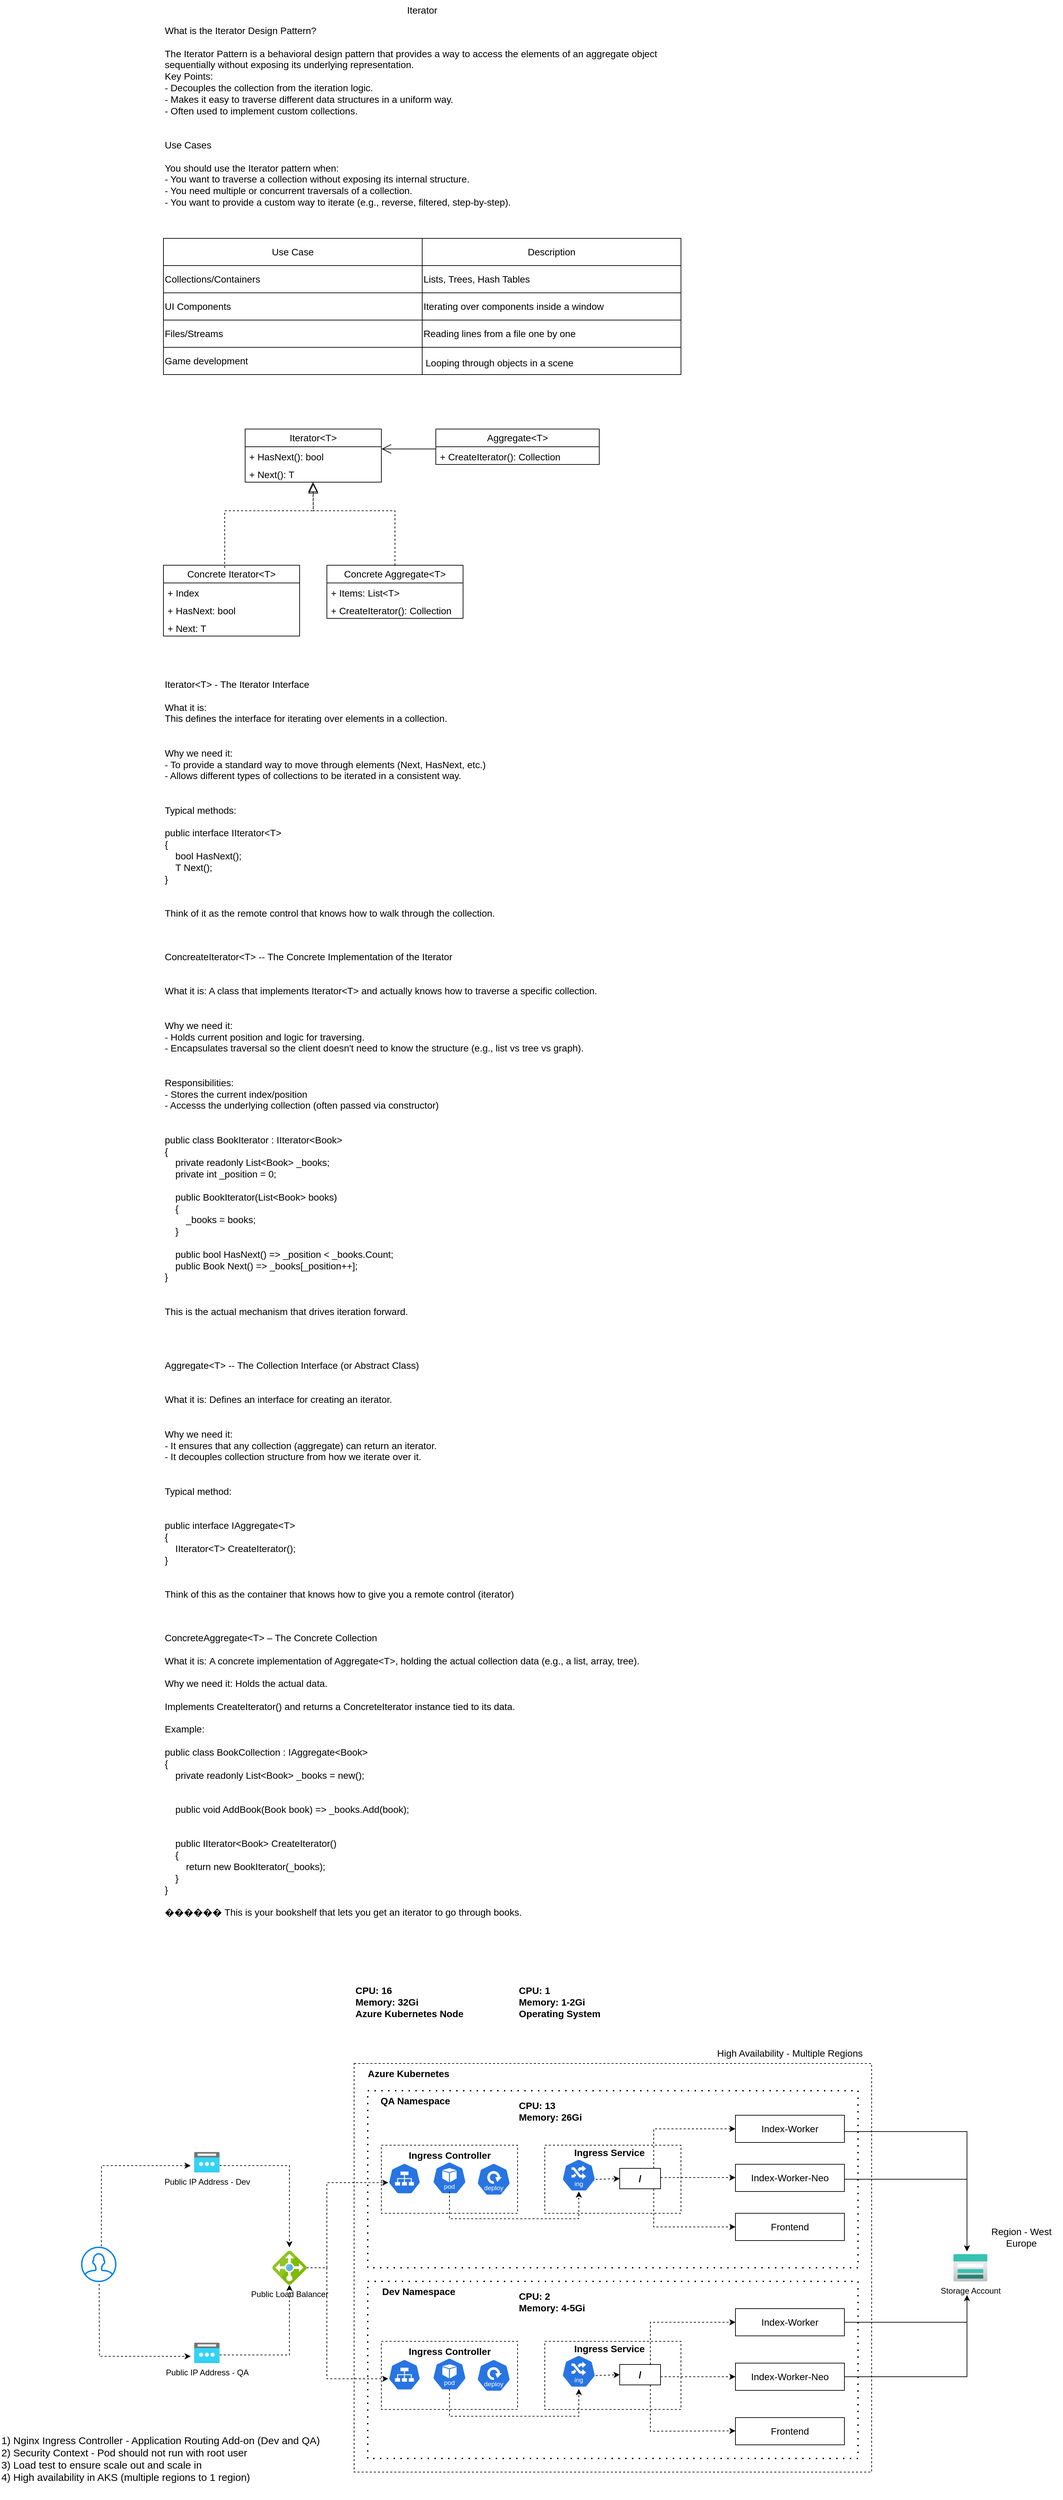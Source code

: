 <mxfile version="28.2.1">
  <diagram name="Page-1" id="oCdV6AftA0xOqmWGUbir">
    <mxGraphModel dx="2703" dy="734" grid="1" gridSize="10" guides="1" tooltips="1" connect="1" arrows="1" fold="1" page="1" pageScale="1" pageWidth="850" pageHeight="1100" math="0" shadow="0">
      <root>
        <mxCell id="0" />
        <mxCell id="1" parent="0" />
        <mxCell id="H-K8lQoIFdCgpRTtP1Ap-5" value="" style="rounded=0;whiteSpace=wrap;html=1;fillColor=none;dashed=1;" parent="1" vertex="1">
          <mxGeometry x="320" y="3080" width="760" height="600" as="geometry" />
        </mxCell>
        <mxCell id="H-K8lQoIFdCgpRTtP1Ap-24" value="" style="rounded=0;whiteSpace=wrap;html=1;fillColor=none;dashed=1;dashPattern=1 4;strokeWidth=2;" parent="1" vertex="1">
          <mxGeometry x="340" y="3400" width="720" height="260" as="geometry" />
        </mxCell>
        <mxCell id="H-K8lQoIFdCgpRTtP1Ap-11" value="" style="rounded=0;whiteSpace=wrap;html=1;fillColor=none;dashed=1;" parent="1" vertex="1">
          <mxGeometry x="600" y="3488" width="200" height="100" as="geometry" />
        </mxCell>
        <mxCell id="u4ihdpOaRvYE82nhLXIy-1" value="What is the Iterator Design Pattern?&#xa;&#xa;The Iterator Pattern is a behavioral design pattern that provides a way to access the elements of an aggregate object sequentially without exposing its underlying representation.&#xa;Key Points:&#xa;- Decouples the collection from the iteration logic.&#xa;- Makes it easy to traverse different data structures in a uniform way.&#xa;- Often used to implement custom collections.&#xa;&#xa;&#xa;Use Cases&#xa;&#xa;You should use the Iterator pattern when:&#xa;- You want to traverse a collection without exposing its internal structure.&#xa;- You need multiple or concurrent traversals of a collection.&#xa;- You want to provide a custom way to iterate (e.g., reverse, filtered, step-by-step)." style="text;whiteSpace=wrap;fontSize=14;" parent="1" vertex="1">
          <mxGeometry x="40" y="80" width="800" height="280" as="geometry" />
        </mxCell>
        <mxCell id="u4ihdpOaRvYE82nhLXIy-2" value="&lt;font style=&quot;font-size: 14px;&quot;&gt;Iterator&lt;/font&gt;" style="text;html=1;align=center;verticalAlign=middle;whiteSpace=wrap;rounded=0;" parent="1" vertex="1">
          <mxGeometry x="360" y="50" width="120" height="30" as="geometry" />
        </mxCell>
        <mxCell id="u4ihdpOaRvYE82nhLXIy-35" value="" style="shape=table;startSize=0;container=1;collapsible=0;childLayout=tableLayout;" parent="1" vertex="1">
          <mxGeometry x="40" y="400" width="760" height="200" as="geometry" />
        </mxCell>
        <mxCell id="u4ihdpOaRvYE82nhLXIy-36" value="" style="shape=tableRow;horizontal=0;startSize=0;swimlaneHead=0;swimlaneBody=0;strokeColor=inherit;top=0;left=0;bottom=0;right=0;collapsible=0;dropTarget=0;fillColor=none;points=[[0,0.5],[1,0.5]];portConstraint=eastwest;" parent="u4ihdpOaRvYE82nhLXIy-35" vertex="1">
          <mxGeometry width="760" height="40" as="geometry" />
        </mxCell>
        <mxCell id="u4ihdpOaRvYE82nhLXIy-37" value="&lt;font style=&quot;font-size: 14px;&quot;&gt;Use Case&lt;/font&gt;" style="shape=partialRectangle;html=1;whiteSpace=wrap;connectable=0;strokeColor=inherit;overflow=hidden;fillColor=none;top=0;left=0;bottom=0;right=0;pointerEvents=1;" parent="u4ihdpOaRvYE82nhLXIy-36" vertex="1">
          <mxGeometry width="380" height="40" as="geometry">
            <mxRectangle width="380" height="40" as="alternateBounds" />
          </mxGeometry>
        </mxCell>
        <mxCell id="u4ihdpOaRvYE82nhLXIy-38" value="&lt;font style=&quot;font-size: 14px;&quot;&gt;Description&lt;/font&gt;" style="shape=partialRectangle;html=1;whiteSpace=wrap;connectable=0;strokeColor=inherit;overflow=hidden;fillColor=none;top=0;left=0;bottom=0;right=0;pointerEvents=1;" parent="u4ihdpOaRvYE82nhLXIy-36" vertex="1">
          <mxGeometry x="380" width="380" height="40" as="geometry">
            <mxRectangle width="380" height="40" as="alternateBounds" />
          </mxGeometry>
        </mxCell>
        <mxCell id="u4ihdpOaRvYE82nhLXIy-39" value="" style="shape=tableRow;horizontal=0;startSize=0;swimlaneHead=0;swimlaneBody=0;strokeColor=inherit;top=0;left=0;bottom=0;right=0;collapsible=0;dropTarget=0;fillColor=none;points=[[0,0.5],[1,0.5]];portConstraint=eastwest;" parent="u4ihdpOaRvYE82nhLXIy-35" vertex="1">
          <mxGeometry y="40" width="760" height="40" as="geometry" />
        </mxCell>
        <mxCell id="u4ihdpOaRvYE82nhLXIy-40" value="Collections/Containers" style="shape=partialRectangle;html=1;whiteSpace=wrap;connectable=0;strokeColor=inherit;overflow=hidden;fillColor=none;top=0;left=0;bottom=0;right=0;pointerEvents=1;align=left;fontSize=14;" parent="u4ihdpOaRvYE82nhLXIy-39" vertex="1">
          <mxGeometry width="380" height="40" as="geometry">
            <mxRectangle width="380" height="40" as="alternateBounds" />
          </mxGeometry>
        </mxCell>
        <mxCell id="u4ihdpOaRvYE82nhLXIy-41" value="Lists, Trees, Hash Tables" style="shape=partialRectangle;html=1;whiteSpace=wrap;connectable=0;strokeColor=inherit;overflow=hidden;fillColor=none;top=0;left=0;bottom=0;right=0;pointerEvents=1;align=left;fontSize=14;" parent="u4ihdpOaRvYE82nhLXIy-39" vertex="1">
          <mxGeometry x="380" width="380" height="40" as="geometry">
            <mxRectangle width="380" height="40" as="alternateBounds" />
          </mxGeometry>
        </mxCell>
        <mxCell id="u4ihdpOaRvYE82nhLXIy-42" value="" style="shape=tableRow;horizontal=0;startSize=0;swimlaneHead=0;swimlaneBody=0;strokeColor=inherit;top=0;left=0;bottom=0;right=0;collapsible=0;dropTarget=0;fillColor=none;points=[[0,0.5],[1,0.5]];portConstraint=eastwest;" parent="u4ihdpOaRvYE82nhLXIy-35" vertex="1">
          <mxGeometry y="80" width="760" height="40" as="geometry" />
        </mxCell>
        <mxCell id="u4ihdpOaRvYE82nhLXIy-43" value="UI Components" style="shape=partialRectangle;html=1;whiteSpace=wrap;connectable=0;strokeColor=inherit;overflow=hidden;fillColor=none;top=0;left=0;bottom=0;right=0;pointerEvents=1;align=left;fontSize=14;" parent="u4ihdpOaRvYE82nhLXIy-42" vertex="1">
          <mxGeometry width="380" height="40" as="geometry">
            <mxRectangle width="380" height="40" as="alternateBounds" />
          </mxGeometry>
        </mxCell>
        <mxCell id="u4ihdpOaRvYE82nhLXIy-44" value="Iterating over components inside a window" style="shape=partialRectangle;html=1;whiteSpace=wrap;connectable=0;strokeColor=inherit;overflow=hidden;fillColor=none;top=0;left=0;bottom=0;right=0;pointerEvents=1;align=left;fontSize=14;" parent="u4ihdpOaRvYE82nhLXIy-42" vertex="1">
          <mxGeometry x="380" width="380" height="40" as="geometry">
            <mxRectangle width="380" height="40" as="alternateBounds" />
          </mxGeometry>
        </mxCell>
        <mxCell id="u4ihdpOaRvYE82nhLXIy-45" value="" style="shape=tableRow;horizontal=0;startSize=0;swimlaneHead=0;swimlaneBody=0;strokeColor=inherit;top=0;left=0;bottom=0;right=0;collapsible=0;dropTarget=0;fillColor=none;points=[[0,0.5],[1,0.5]];portConstraint=eastwest;" parent="u4ihdpOaRvYE82nhLXIy-35" vertex="1">
          <mxGeometry y="120" width="760" height="40" as="geometry" />
        </mxCell>
        <mxCell id="u4ihdpOaRvYE82nhLXIy-46" value="Files/Streams" style="shape=partialRectangle;html=1;whiteSpace=wrap;connectable=0;strokeColor=inherit;overflow=hidden;fillColor=none;top=0;left=0;bottom=0;right=0;pointerEvents=1;align=left;fontSize=14;" parent="u4ihdpOaRvYE82nhLXIy-45" vertex="1">
          <mxGeometry width="380" height="40" as="geometry">
            <mxRectangle width="380" height="40" as="alternateBounds" />
          </mxGeometry>
        </mxCell>
        <mxCell id="u4ihdpOaRvYE82nhLXIy-47" value="Reading lines from a file one by one" style="shape=partialRectangle;html=1;whiteSpace=wrap;connectable=0;strokeColor=inherit;overflow=hidden;fillColor=none;top=0;left=0;bottom=0;right=0;pointerEvents=1;align=left;fontSize=14;" parent="u4ihdpOaRvYE82nhLXIy-45" vertex="1">
          <mxGeometry x="380" width="380" height="40" as="geometry">
            <mxRectangle width="380" height="40" as="alternateBounds" />
          </mxGeometry>
        </mxCell>
        <mxCell id="u4ihdpOaRvYE82nhLXIy-48" value="" style="shape=tableRow;horizontal=0;startSize=0;swimlaneHead=0;swimlaneBody=0;strokeColor=inherit;top=0;left=0;bottom=0;right=0;collapsible=0;dropTarget=0;fillColor=none;points=[[0,0.5],[1,0.5]];portConstraint=eastwest;" parent="u4ihdpOaRvYE82nhLXIy-35" vertex="1">
          <mxGeometry y="160" width="760" height="40" as="geometry" />
        </mxCell>
        <mxCell id="u4ihdpOaRvYE82nhLXIy-49" value="Game development" style="shape=partialRectangle;html=1;whiteSpace=wrap;connectable=0;strokeColor=inherit;overflow=hidden;fillColor=none;top=0;left=0;bottom=0;right=0;pointerEvents=1;align=left;fontSize=14;" parent="u4ihdpOaRvYE82nhLXIy-48" vertex="1">
          <mxGeometry width="380" height="40" as="geometry">
            <mxRectangle width="380" height="40" as="alternateBounds" />
          </mxGeometry>
        </mxCell>
        <mxCell id="u4ihdpOaRvYE82nhLXIy-50" value="&lt;table&gt;&lt;tbody&gt;&lt;tr&gt;&lt;td data-col-size=&quot;sm&quot; data-end=&quot;1378&quot; data-start=&quot;1334&quot;&gt;&lt;/td&gt;&lt;/tr&gt;&lt;/tbody&gt;&lt;/table&gt;&lt;table&gt;&lt;tbody&gt;&lt;tr&gt;&lt;td data-col-size=&quot;md&quot; data-end=&quot;1430&quot; data-start=&quot;1378&quot;&gt;Looping through objects in a scene&lt;/td&gt;&lt;/tr&gt;&lt;/tbody&gt;&lt;/table&gt;" style="shape=partialRectangle;html=1;whiteSpace=wrap;connectable=0;strokeColor=inherit;overflow=hidden;fillColor=none;top=0;left=0;bottom=0;right=0;pointerEvents=1;align=left;fontSize=14;" parent="u4ihdpOaRvYE82nhLXIy-48" vertex="1">
          <mxGeometry x="380" width="380" height="40" as="geometry">
            <mxRectangle width="380" height="40" as="alternateBounds" />
          </mxGeometry>
        </mxCell>
        <mxCell id="u4ihdpOaRvYE82nhLXIy-51" value="Iterator&amp;lt;T&amp;gt;" style="swimlane;fontStyle=0;childLayout=stackLayout;horizontal=1;startSize=26;fillColor=none;horizontalStack=0;resizeParent=1;resizeParentMax=0;resizeLast=0;collapsible=1;marginBottom=0;whiteSpace=wrap;html=1;fontSize=14;" parent="1" vertex="1">
          <mxGeometry x="160" y="680" width="200" height="78" as="geometry" />
        </mxCell>
        <mxCell id="u4ihdpOaRvYE82nhLXIy-52" value="+ HasNext(): bool" style="text;strokeColor=none;fillColor=none;align=left;verticalAlign=top;spacingLeft=4;spacingRight=4;overflow=hidden;rotatable=0;points=[[0,0.5],[1,0.5]];portConstraint=eastwest;whiteSpace=wrap;html=1;fontSize=14;" parent="u4ihdpOaRvYE82nhLXIy-51" vertex="1">
          <mxGeometry y="26" width="200" height="26" as="geometry" />
        </mxCell>
        <mxCell id="u4ihdpOaRvYE82nhLXIy-53" value="+ Next(): T" style="text;strokeColor=none;fillColor=none;align=left;verticalAlign=top;spacingLeft=4;spacingRight=4;overflow=hidden;rotatable=0;points=[[0,0.5],[1,0.5]];portConstraint=eastwest;whiteSpace=wrap;html=1;fontSize=14;" parent="u4ihdpOaRvYE82nhLXIy-51" vertex="1">
          <mxGeometry y="52" width="200" height="26" as="geometry" />
        </mxCell>
        <mxCell id="u4ihdpOaRvYE82nhLXIy-55" value="&lt;font style=&quot;font-size: 14px;&quot;&gt;Aggregate&amp;lt;T&amp;gt;&lt;/font&gt;" style="swimlane;fontStyle=0;childLayout=stackLayout;horizontal=1;startSize=26;fillColor=none;horizontalStack=0;resizeParent=1;resizeParentMax=0;resizeLast=0;collapsible=1;marginBottom=0;whiteSpace=wrap;html=1;" parent="1" vertex="1">
          <mxGeometry x="440" y="680" width="240" height="52" as="geometry" />
        </mxCell>
        <mxCell id="u4ihdpOaRvYE82nhLXIy-56" value="&lt;font style=&quot;font-size: 14px;&quot;&gt;+ CreateIterator(): Collection&lt;/font&gt;" style="text;strokeColor=none;fillColor=none;align=left;verticalAlign=top;spacingLeft=4;spacingRight=4;overflow=hidden;rotatable=0;points=[[0,0.5],[1,0.5]];portConstraint=eastwest;whiteSpace=wrap;html=1;" parent="u4ihdpOaRvYE82nhLXIy-55" vertex="1">
          <mxGeometry y="26" width="240" height="26" as="geometry" />
        </mxCell>
        <mxCell id="u4ihdpOaRvYE82nhLXIy-59" value="Concrete Iterator&amp;lt;T&amp;gt;" style="swimlane;fontStyle=0;childLayout=stackLayout;horizontal=1;startSize=26;fillColor=none;horizontalStack=0;resizeParent=1;resizeParentMax=0;resizeLast=0;collapsible=1;marginBottom=0;whiteSpace=wrap;html=1;fontSize=14;" parent="1" vertex="1">
          <mxGeometry x="40" y="880" width="200" height="104" as="geometry" />
        </mxCell>
        <mxCell id="u4ihdpOaRvYE82nhLXIy-60" value="+ Index" style="text;strokeColor=none;fillColor=none;align=left;verticalAlign=top;spacingLeft=4;spacingRight=4;overflow=hidden;rotatable=0;points=[[0,0.5],[1,0.5]];portConstraint=eastwest;whiteSpace=wrap;html=1;fontSize=14;" parent="u4ihdpOaRvYE82nhLXIy-59" vertex="1">
          <mxGeometry y="26" width="200" height="26" as="geometry" />
        </mxCell>
        <mxCell id="u4ihdpOaRvYE82nhLXIy-61" value="+ HasNext: bool" style="text;strokeColor=none;fillColor=none;align=left;verticalAlign=top;spacingLeft=4;spacingRight=4;overflow=hidden;rotatable=0;points=[[0,0.5],[1,0.5]];portConstraint=eastwest;whiteSpace=wrap;html=1;fontSize=14;" parent="u4ihdpOaRvYE82nhLXIy-59" vertex="1">
          <mxGeometry y="52" width="200" height="26" as="geometry" />
        </mxCell>
        <mxCell id="u4ihdpOaRvYE82nhLXIy-62" value="+ Next: T" style="text;strokeColor=none;fillColor=none;align=left;verticalAlign=top;spacingLeft=4;spacingRight=4;overflow=hidden;rotatable=0;points=[[0,0.5],[1,0.5]];portConstraint=eastwest;whiteSpace=wrap;html=1;fontSize=14;" parent="u4ihdpOaRvYE82nhLXIy-59" vertex="1">
          <mxGeometry y="78" width="200" height="26" as="geometry" />
        </mxCell>
        <mxCell id="u4ihdpOaRvYE82nhLXIy-63" value="&lt;font style=&quot;font-size: 14px;&quot;&gt;Concrete Aggregate&amp;lt;T&amp;gt;&lt;/font&gt;" style="swimlane;fontStyle=0;childLayout=stackLayout;horizontal=1;startSize=26;fillColor=none;horizontalStack=0;resizeParent=1;resizeParentMax=0;resizeLast=0;collapsible=1;marginBottom=0;whiteSpace=wrap;html=1;" parent="1" vertex="1">
          <mxGeometry x="280" y="880" width="200" height="78" as="geometry" />
        </mxCell>
        <mxCell id="u4ihdpOaRvYE82nhLXIy-64" value="+ Items: List&amp;lt;T&amp;gt;" style="text;strokeColor=none;fillColor=none;align=left;verticalAlign=top;spacingLeft=4;spacingRight=4;overflow=hidden;rotatable=0;points=[[0,0.5],[1,0.5]];portConstraint=eastwest;whiteSpace=wrap;html=1;fontSize=14;" parent="u4ihdpOaRvYE82nhLXIy-63" vertex="1">
          <mxGeometry y="26" width="200" height="26" as="geometry" />
        </mxCell>
        <mxCell id="u4ihdpOaRvYE82nhLXIy-65" value="+ CreateIterator(): Collection" style="text;strokeColor=none;fillColor=none;align=left;verticalAlign=top;spacingLeft=4;spacingRight=4;overflow=hidden;rotatable=0;points=[[0,0.5],[1,0.5]];portConstraint=eastwest;whiteSpace=wrap;html=1;fontSize=14;" parent="u4ihdpOaRvYE82nhLXIy-63" vertex="1">
          <mxGeometry y="52" width="200" height="26" as="geometry" />
        </mxCell>
        <mxCell id="u4ihdpOaRvYE82nhLXIy-67" value="" style="endArrow=block;dashed=1;endFill=0;endSize=12;html=1;rounded=0;entryX=0.498;entryY=0.846;entryDx=0;entryDy=0;entryPerimeter=0;" parent="1" edge="1">
          <mxGeometry width="160" relative="1" as="geometry">
            <mxPoint x="130" y="884" as="sourcePoint" />
            <mxPoint x="259.6" y="757.996" as="targetPoint" />
            <Array as="points">
              <mxPoint x="130" y="800" />
              <mxPoint x="260" y="800" />
            </Array>
          </mxGeometry>
        </mxCell>
        <mxCell id="u4ihdpOaRvYE82nhLXIy-68" value="" style="endArrow=block;dashed=1;endFill=0;endSize=12;html=1;rounded=0;exitX=0.5;exitY=0;exitDx=0;exitDy=0;" parent="1" source="u4ihdpOaRvYE82nhLXIy-63" edge="1">
          <mxGeometry width="160" relative="1" as="geometry">
            <mxPoint x="350" y="790" as="sourcePoint" />
            <mxPoint x="260" y="760" as="targetPoint" />
            <Array as="points">
              <mxPoint x="380" y="800" />
              <mxPoint x="260" y="800" />
            </Array>
          </mxGeometry>
        </mxCell>
        <mxCell id="u4ihdpOaRvYE82nhLXIy-69" value="" style="endArrow=open;endFill=1;endSize=12;html=1;rounded=0;exitX=0.002;exitY=0.123;exitDx=0;exitDy=0;exitPerimeter=0;entryX=1.002;entryY=0.123;entryDx=0;entryDy=0;entryPerimeter=0;" parent="1" source="u4ihdpOaRvYE82nhLXIy-56" target="u4ihdpOaRvYE82nhLXIy-52" edge="1">
          <mxGeometry width="160" relative="1" as="geometry">
            <mxPoint x="350" y="790" as="sourcePoint" />
            <mxPoint x="510" y="790" as="targetPoint" />
          </mxGeometry>
        </mxCell>
        <mxCell id="u4ihdpOaRvYE82nhLXIy-70" value="Iterator&lt;T&gt; - The Iterator Interface &#xa;&#xa;What it is:&#xa;This defines the interface for iterating over elements in a collection.&#xa;&#xa;&#xa;Why we need it:&#xa;- To provide a standard way to move through elements (Next, HasNext, etc.)&#xa;- Allows different types of collections to be iterated in a consistent way.&#xa;&#xa;&#xa;Typical methods:&#xa;&#xa;public interface IIterator&lt;T&gt;&#xa;{&#xa;    bool HasNext();&#xa;    T Next();&#xa;}&#xa;&#xa;&#xa;Think of it as the remote control that knows how to walk through the collection." style="text;whiteSpace=wrap;fontSize=14;" parent="1" vertex="1">
          <mxGeometry x="40" y="1040" width="800" height="400" as="geometry" />
        </mxCell>
        <mxCell id="u4ihdpOaRvYE82nhLXIy-71" value="ConcreateIterator&lt;T&gt; -- The Concrete Implementation of the Iterator &#xa;&#xa;&#xa;What it is: A class that implements Iterator&lt;T&gt; and actually knows how to traverse a specific collection.&#xa;&#xa;&#xa;Why we need it:&#xa;- Holds current position and logic for traversing.&#xa;- Encapsulates traversal so the client doesn&#39;t need to know the structure (e.g., list vs tree vs graph).&#xa;&#xa;&#xa;Responsibilities:&#xa;- Stores the current index/position&#xa;- Accesss the underlying collection (often passed via constructor)&#xa;&#xa;&#xa;public class BookIterator : IIterator&lt;Book&gt; &#xa;{&#xa;    private readonly List&lt;Book&gt; _books;&#xa;    private int _position = 0; &#xa;    &#xa;    public BookIterator(List&lt;Book&gt; books) &#xa;    {&#xa;        _books = books;&#xa;    }&#xa;    &#xa;    public bool HasNext() =&gt; _position &lt; _books.Count;&#xa;    public Book Next() =&gt; _books[_position++];    &#xa;}&#xa;&#xa;&#xa;This is the actual mechanism that drives iteration forward." style="text;whiteSpace=wrap;fontSize=14;" parent="1" vertex="1">
          <mxGeometry x="40" y="1440" width="760" height="560" as="geometry" />
        </mxCell>
        <mxCell id="u4ihdpOaRvYE82nhLXIy-72" value="Aggregate&lt;T&gt; -- The Collection Interface (or Abstract Class)&#xa;&#xa;&#xa;What it is: Defines an interface for creating an iterator.&#xa;&#xa;&#xa;Why we need it: &#xa;- It ensures that any collection (aggregate) can return an iterator.&#xa;- It decouples collection structure from how we iterate over it.&#xa;&#xa;&#xa;Typical method:&#xa;&#xa;&#xa;public interface IAggregate&lt;T&gt; &#xa;{&#xa;    IIterator&lt;T&gt; CreateIterator();&#xa;}&#xa;&#xa;&#xa;Think of this as the container that knows how to give you a remote control (iterator)" style="text;whiteSpace=wrap;fontSize=14;" parent="1" vertex="1">
          <mxGeometry x="40" y="2040" width="760" height="360" as="geometry" />
        </mxCell>
        <mxCell id="u4ihdpOaRvYE82nhLXIy-73" value="ConcreteAggregate&lt;T&gt; – The Concrete Collection&#xa;&#xa;What it is: A concrete implementation of Aggregate&lt;T&gt;, holding the actual collection data (e.g., a list, array, tree).&#xa;&#xa;Why we need it: Holds the actual data.&#xa;&#xa;Implements CreateIterator() and returns a ConcreteIterator instance tied to its data.&#xa;&#xa;Example:&#xa;&#xa;public class BookCollection : IAggregate&lt;Book&gt;&#xa;{&#xa;    private readonly List&lt;Book&gt; _books = new();&#xa;&#xa;&#xa;    public void AddBook(Book book) =&gt; _books.Add(book);&#xa;&#xa;&#xa;    public IIterator&lt;Book&gt; CreateIterator()&#xa;    {&#xa;        return new BookIterator(_books);&#xa;    }&#xa;}&#xa;&#xa;������ This is your bookshelf that lets you get an iterator to go through books." style="text;whiteSpace=wrap;fontSize=14;" parent="1" vertex="1">
          <mxGeometry x="40" y="2440" width="800" height="440" as="geometry" />
        </mxCell>
        <mxCell id="H-K8lQoIFdCgpRTtP1Ap-1" value="" style="html=1;verticalLabelPosition=bottom;align=center;labelBackgroundColor=#ffffff;verticalAlign=top;strokeWidth=2;strokeColor=#0080F0;shadow=0;dashed=0;shape=mxgraph.ios7.icons.user;" parent="1" vertex="1">
          <mxGeometry x="-80" y="3350" width="50" height="50" as="geometry" />
        </mxCell>
        <mxCell id="H-K8lQoIFdCgpRTtP1Ap-2" value="Public IP Address - Dev" style="image;aspect=fixed;html=1;points=[];align=center;fontSize=12;image=img/lib/azure2/networking/Public_IP_Addresses.svg;" parent="1" vertex="1">
          <mxGeometry x="85" y="3210" width="37.5" height="30" as="geometry" />
        </mxCell>
        <mxCell id="H-K8lQoIFdCgpRTtP1Ap-3" value="Public IP Address - QA" style="image;aspect=fixed;html=1;points=[];align=center;fontSize=12;image=img/lib/azure2/networking/Public_IP_Addresses.svg;" parent="1" vertex="1">
          <mxGeometry x="85" y="3490" width="37.5" height="30" as="geometry" />
        </mxCell>
        <mxCell id="H-K8lQoIFdCgpRTtP1Ap-4" value="Public Load Balancer" style="image;sketch=0;aspect=fixed;html=1;points=[];align=center;fontSize=12;image=img/lib/mscae/Load_Balancer_feature.svg;" parent="1" vertex="1">
          <mxGeometry x="200" y="3355" width="50" height="50" as="geometry" />
        </mxCell>
        <mxCell id="H-K8lQoIFdCgpRTtP1Ap-6" value="" style="rounded=0;whiteSpace=wrap;html=1;fillColor=none;dashed=1;" parent="1" vertex="1">
          <mxGeometry x="360" y="3488" width="200" height="100" as="geometry" />
        </mxCell>
        <mxCell id="H-K8lQoIFdCgpRTtP1Ap-7" value="" style="aspect=fixed;sketch=0;html=1;dashed=0;whitespace=wrap;verticalLabelPosition=bottom;verticalAlign=top;fillColor=#2875E2;strokeColor=#ffffff;points=[[0.005,0.63,0],[0.1,0.2,0],[0.9,0.2,0],[0.5,0,0],[0.995,0.63,0],[0.72,0.99,0],[0.5,1,0],[0.28,0.99,0]];shape=mxgraph.kubernetes.icon2;prIcon=svc" parent="1" vertex="1">
          <mxGeometry x="370" y="3514" width="47.91" height="46" as="geometry" />
        </mxCell>
        <mxCell id="H-K8lQoIFdCgpRTtP1Ap-8" value="" style="aspect=fixed;sketch=0;html=1;dashed=0;whitespace=wrap;verticalLabelPosition=bottom;verticalAlign=top;fillColor=#2875E2;strokeColor=#ffffff;points=[[0.005,0.63,0],[0.1,0.2,0],[0.9,0.2,0],[0.5,0,0],[0.995,0.63,0],[0.72,0.99,0],[0.5,1,0],[0.28,0.99,0]];shape=mxgraph.kubernetes.icon2;kubernetesLabel=1;prIcon=pod" parent="1" vertex="1">
          <mxGeometry x="435" y="3512" width="50" height="48" as="geometry" />
        </mxCell>
        <mxCell id="H-K8lQoIFdCgpRTtP1Ap-9" value="" style="aspect=fixed;sketch=0;html=1;dashed=0;whitespace=wrap;verticalLabelPosition=bottom;verticalAlign=top;fillColor=#2875E2;strokeColor=#ffffff;points=[[0.005,0.63,0],[0.1,0.2,0],[0.9,0.2,0],[0.5,0,0],[0.995,0.63,0],[0.72,0.99,0],[0.5,1,0],[0.28,0.99,0]];shape=mxgraph.kubernetes.icon2;kubernetesLabel=1;prIcon=deploy" parent="1" vertex="1">
          <mxGeometry x="500" y="3514" width="50" height="48" as="geometry" />
        </mxCell>
        <mxCell id="H-K8lQoIFdCgpRTtP1Ap-10" value="" style="aspect=fixed;sketch=0;html=1;dashed=0;whitespace=wrap;verticalLabelPosition=bottom;verticalAlign=top;fillColor=#2875E2;strokeColor=#ffffff;points=[[0.005,0.63,0],[0.1,0.2,0],[0.9,0.2,0],[0.5,0,0],[0.995,0.63,0],[0.72,0.99,0],[0.5,1,0],[0.28,0.99,0]];shape=mxgraph.kubernetes.icon2;kubernetesLabel=1;prIcon=ing" parent="1" vertex="1">
          <mxGeometry x="625" y="3508" width="50" height="48" as="geometry" />
        </mxCell>
        <mxCell id="H-K8lQoIFdCgpRTtP1Ap-12" value="&lt;b&gt;&lt;font style=&quot;font-size: 14px;&quot;&gt;Ingress Controller&lt;/font&gt;&lt;/b&gt;" style="text;html=1;align=center;verticalAlign=middle;whiteSpace=wrap;rounded=0;" parent="1" vertex="1">
          <mxGeometry x="387.5" y="3488" width="145" height="30" as="geometry" />
        </mxCell>
        <mxCell id="H-K8lQoIFdCgpRTtP1Ap-13" value="&lt;b&gt;&lt;font style=&quot;font-size: 14px;&quot;&gt;Ingress Service&lt;/font&gt;&lt;/b&gt;" style="text;html=1;align=center;verticalAlign=middle;whiteSpace=wrap;rounded=0;" parent="1" vertex="1">
          <mxGeometry x="640" y="3484" width="110" height="30" as="geometry" />
        </mxCell>
        <mxCell id="H-K8lQoIFdCgpRTtP1Ap-14" value="" style="endArrow=classic;html=1;rounded=0;dashed=1;strokeWidth=1;" parent="1" edge="1">
          <mxGeometry width="50" height="50" relative="1" as="geometry">
            <mxPoint x="460" y="3558" as="sourcePoint" />
            <mxPoint x="650" y="3558" as="targetPoint" />
            <Array as="points">
              <mxPoint x="460" y="3598" />
              <mxPoint x="650" y="3598" />
            </Array>
          </mxGeometry>
        </mxCell>
        <mxCell id="H-K8lQoIFdCgpRTtP1Ap-15" value="&lt;font style=&quot;font-size: 14px;&quot;&gt;&lt;b&gt;/&lt;/b&gt;&lt;/font&gt;" style="rounded=0;whiteSpace=wrap;html=1;" parent="1" vertex="1">
          <mxGeometry x="710" y="3522" width="60" height="30" as="geometry" />
        </mxCell>
        <mxCell id="H-K8lQoIFdCgpRTtP1Ap-16" value="" style="endArrow=classic;html=1;rounded=0;exitX=0.995;exitY=0.63;exitDx=0;exitDy=0;exitPerimeter=0;entryX=0;entryY=0.5;entryDx=0;entryDy=0;dashed=1;" parent="1" source="H-K8lQoIFdCgpRTtP1Ap-10" target="H-K8lQoIFdCgpRTtP1Ap-15" edge="1">
          <mxGeometry width="50" height="50" relative="1" as="geometry">
            <mxPoint x="673" y="3485" as="sourcePoint" />
            <mxPoint x="723" y="3435" as="targetPoint" />
          </mxGeometry>
        </mxCell>
        <mxCell id="H-K8lQoIFdCgpRTtP1Ap-17" value="&lt;font style=&quot;font-size: 14px;&quot;&gt;&lt;b&gt;Azure Kubernetes&lt;/b&gt;&lt;/font&gt;" style="text;html=1;align=center;verticalAlign=middle;whiteSpace=wrap;rounded=0;" parent="1" vertex="1">
          <mxGeometry x="320" y="3080" width="160" height="30" as="geometry" />
        </mxCell>
        <mxCell id="H-K8lQoIFdCgpRTtP1Ap-18" value="&lt;font style=&quot;font-size: 14px;&quot;&gt;Index-Worker&lt;/font&gt;" style="rounded=0;whiteSpace=wrap;html=1;" parent="1" vertex="1">
          <mxGeometry x="880" y="3440" width="160" height="40" as="geometry" />
        </mxCell>
        <mxCell id="H-K8lQoIFdCgpRTtP1Ap-19" value="&lt;font style=&quot;font-size: 14px;&quot;&gt;Index-Worker-Neo&lt;/font&gt;" style="rounded=0;whiteSpace=wrap;html=1;" parent="1" vertex="1">
          <mxGeometry x="880" y="3520" width="160" height="40" as="geometry" />
        </mxCell>
        <mxCell id="H-K8lQoIFdCgpRTtP1Ap-20" value="&lt;font style=&quot;font-size: 14px;&quot;&gt;Frontend&lt;/font&gt;" style="rounded=0;whiteSpace=wrap;html=1;" parent="1" vertex="1">
          <mxGeometry x="880" y="3600" width="160" height="40" as="geometry" />
        </mxCell>
        <mxCell id="H-K8lQoIFdCgpRTtP1Ap-21" value="" style="endArrow=classic;html=1;rounded=0;entryX=0;entryY=0.5;entryDx=0;entryDy=0;exitX=0.75;exitY=0;exitDx=0;exitDy=0;dashed=1;" parent="1" source="H-K8lQoIFdCgpRTtP1Ap-15" target="H-K8lQoIFdCgpRTtP1Ap-18" edge="1">
          <mxGeometry width="50" height="50" relative="1" as="geometry">
            <mxPoint x="770" y="3522" as="sourcePoint" />
            <mxPoint x="820" y="3472" as="targetPoint" />
            <Array as="points">
              <mxPoint x="755" y="3460" />
            </Array>
          </mxGeometry>
        </mxCell>
        <mxCell id="H-K8lQoIFdCgpRTtP1Ap-22" value="" style="endArrow=classic;html=1;rounded=0;entryX=0;entryY=0.5;entryDx=0;entryDy=0;dashed=1;" parent="1" target="H-K8lQoIFdCgpRTtP1Ap-19" edge="1">
          <mxGeometry width="50" height="50" relative="1" as="geometry">
            <mxPoint x="770" y="3540" as="sourcePoint" />
            <mxPoint x="820" y="3490" as="targetPoint" />
          </mxGeometry>
        </mxCell>
        <mxCell id="H-K8lQoIFdCgpRTtP1Ap-23" value="" style="endArrow=classic;html=1;rounded=0;entryX=0;entryY=0.5;entryDx=0;entryDy=0;dashed=1;exitX=0.75;exitY=1;exitDx=0;exitDy=0;" parent="1" source="H-K8lQoIFdCgpRTtP1Ap-15" edge="1">
          <mxGeometry width="50" height="50" relative="1" as="geometry">
            <mxPoint x="770" y="3619.5" as="sourcePoint" />
            <mxPoint x="880" y="3619.5" as="targetPoint" />
            <Array as="points">
              <mxPoint x="755" y="3620" />
            </Array>
          </mxGeometry>
        </mxCell>
        <mxCell id="H-K8lQoIFdCgpRTtP1Ap-25" value="&lt;font style=&quot;font-size: 14px;&quot;&gt;&lt;b&gt;Dev Namespace&lt;/b&gt;&lt;/font&gt;" style="text;html=1;align=center;verticalAlign=middle;whiteSpace=wrap;rounded=0;" parent="1" vertex="1">
          <mxGeometry x="345" y="3400" width="140" height="30" as="geometry" />
        </mxCell>
        <mxCell id="H-K8lQoIFdCgpRTtP1Ap-28" value="" style="rounded=0;whiteSpace=wrap;html=1;fillColor=none;dashed=1;dashPattern=1 4;strokeWidth=2;" parent="1" vertex="1">
          <mxGeometry x="340" y="3120" width="720" height="260" as="geometry" />
        </mxCell>
        <mxCell id="H-K8lQoIFdCgpRTtP1Ap-29" value="&lt;font style=&quot;font-size: 14px;&quot;&gt;&lt;b&gt;QA Namespace&lt;/b&gt;&lt;/font&gt;" style="text;html=1;align=center;verticalAlign=middle;whiteSpace=wrap;rounded=0;" parent="1" vertex="1">
          <mxGeometry x="340" y="3120" width="140" height="30" as="geometry" />
        </mxCell>
        <mxCell id="H-K8lQoIFdCgpRTtP1Ap-30" value="" style="rounded=0;whiteSpace=wrap;html=1;fillColor=none;dashed=1;" parent="1" vertex="1">
          <mxGeometry x="360" y="3200" width="200" height="100" as="geometry" />
        </mxCell>
        <mxCell id="H-K8lQoIFdCgpRTtP1Ap-31" value="" style="aspect=fixed;sketch=0;html=1;dashed=0;whitespace=wrap;verticalLabelPosition=bottom;verticalAlign=top;fillColor=#2875E2;strokeColor=#ffffff;points=[[0.005,0.63,0],[0.1,0.2,0],[0.9,0.2,0],[0.5,0,0],[0.995,0.63,0],[0.72,0.99,0],[0.5,1,0],[0.28,0.99,0]];shape=mxgraph.kubernetes.icon2;prIcon=svc" parent="1" vertex="1">
          <mxGeometry x="370" y="3226" width="47.91" height="46" as="geometry" />
        </mxCell>
        <mxCell id="H-K8lQoIFdCgpRTtP1Ap-32" value="" style="aspect=fixed;sketch=0;html=1;dashed=0;whitespace=wrap;verticalLabelPosition=bottom;verticalAlign=top;fillColor=#2875E2;strokeColor=#ffffff;points=[[0.005,0.63,0],[0.1,0.2,0],[0.9,0.2,0],[0.5,0,0],[0.995,0.63,0],[0.72,0.99,0],[0.5,1,0],[0.28,0.99,0]];shape=mxgraph.kubernetes.icon2;kubernetesLabel=1;prIcon=pod" parent="1" vertex="1">
          <mxGeometry x="435" y="3224" width="50" height="48" as="geometry" />
        </mxCell>
        <mxCell id="H-K8lQoIFdCgpRTtP1Ap-33" value="" style="aspect=fixed;sketch=0;html=1;dashed=0;whitespace=wrap;verticalLabelPosition=bottom;verticalAlign=top;fillColor=#2875E2;strokeColor=#ffffff;points=[[0.005,0.63,0],[0.1,0.2,0],[0.9,0.2,0],[0.5,0,0],[0.995,0.63,0],[0.72,0.99,0],[0.5,1,0],[0.28,0.99,0]];shape=mxgraph.kubernetes.icon2;kubernetesLabel=1;prIcon=deploy" parent="1" vertex="1">
          <mxGeometry x="500" y="3226" width="50" height="48" as="geometry" />
        </mxCell>
        <mxCell id="H-K8lQoIFdCgpRTtP1Ap-34" value="&lt;b&gt;&lt;font style=&quot;font-size: 14px;&quot;&gt;Ingress Controller&lt;/font&gt;&lt;/b&gt;" style="text;html=1;align=center;verticalAlign=middle;whiteSpace=wrap;rounded=0;" parent="1" vertex="1">
          <mxGeometry x="387.5" y="3200" width="145" height="30" as="geometry" />
        </mxCell>
        <mxCell id="H-K8lQoIFdCgpRTtP1Ap-35" value="" style="rounded=0;whiteSpace=wrap;html=1;fillColor=none;dashed=1;" parent="1" vertex="1">
          <mxGeometry x="600" y="3200" width="200" height="100" as="geometry" />
        </mxCell>
        <mxCell id="H-K8lQoIFdCgpRTtP1Ap-36" value="" style="aspect=fixed;sketch=0;html=1;dashed=0;whitespace=wrap;verticalLabelPosition=bottom;verticalAlign=top;fillColor=#2875E2;strokeColor=#ffffff;points=[[0.005,0.63,0],[0.1,0.2,0],[0.9,0.2,0],[0.5,0,0],[0.995,0.63,0],[0.72,0.99,0],[0.5,1,0],[0.28,0.99,0]];shape=mxgraph.kubernetes.icon2;kubernetesLabel=1;prIcon=ing" parent="1" vertex="1">
          <mxGeometry x="625" y="3220" width="50" height="48" as="geometry" />
        </mxCell>
        <mxCell id="H-K8lQoIFdCgpRTtP1Ap-37" value="&lt;b&gt;&lt;font style=&quot;font-size: 14px;&quot;&gt;Ingress Service&lt;/font&gt;&lt;/b&gt;" style="text;html=1;align=center;verticalAlign=middle;whiteSpace=wrap;rounded=0;" parent="1" vertex="1">
          <mxGeometry x="640" y="3196" width="110" height="30" as="geometry" />
        </mxCell>
        <mxCell id="H-K8lQoIFdCgpRTtP1Ap-38" value="&lt;font style=&quot;font-size: 14px;&quot;&gt;&lt;b&gt;/&lt;/b&gt;&lt;/font&gt;" style="rounded=0;whiteSpace=wrap;html=1;" parent="1" vertex="1">
          <mxGeometry x="710" y="3234" width="60" height="30" as="geometry" />
        </mxCell>
        <mxCell id="H-K8lQoIFdCgpRTtP1Ap-39" value="" style="endArrow=classic;html=1;rounded=0;exitX=0.995;exitY=0.63;exitDx=0;exitDy=0;exitPerimeter=0;entryX=0;entryY=0.5;entryDx=0;entryDy=0;dashed=1;" parent="1" source="H-K8lQoIFdCgpRTtP1Ap-36" target="H-K8lQoIFdCgpRTtP1Ap-38" edge="1">
          <mxGeometry width="50" height="50" relative="1" as="geometry">
            <mxPoint x="673" y="3197" as="sourcePoint" />
            <mxPoint x="723" y="3147" as="targetPoint" />
          </mxGeometry>
        </mxCell>
        <mxCell id="H-K8lQoIFdCgpRTtP1Ap-40" value="&lt;font style=&quot;font-size: 14px;&quot;&gt;Index-Worker&lt;/font&gt;" style="rounded=0;whiteSpace=wrap;html=1;" parent="1" vertex="1">
          <mxGeometry x="880" y="3156" width="160" height="40" as="geometry" />
        </mxCell>
        <mxCell id="H-K8lQoIFdCgpRTtP1Ap-41" value="&lt;font style=&quot;font-size: 14px;&quot;&gt;Index-Worker-Neo&lt;/font&gt;" style="rounded=0;whiteSpace=wrap;html=1;" parent="1" vertex="1">
          <mxGeometry x="880" y="3228" width="160" height="40" as="geometry" />
        </mxCell>
        <mxCell id="H-K8lQoIFdCgpRTtP1Ap-42" value="&lt;font style=&quot;font-size: 14px;&quot;&gt;Frontend&lt;/font&gt;" style="rounded=0;whiteSpace=wrap;html=1;" parent="1" vertex="1">
          <mxGeometry x="880" y="3300" width="160" height="40" as="geometry" />
        </mxCell>
        <mxCell id="H-K8lQoIFdCgpRTtP1Ap-43" value="" style="endArrow=classic;html=1;rounded=0;dashed=1;strokeWidth=1;" parent="1" edge="1">
          <mxGeometry width="50" height="50" relative="1" as="geometry">
            <mxPoint x="460" y="3268" as="sourcePoint" />
            <mxPoint x="650" y="3268" as="targetPoint" />
            <Array as="points">
              <mxPoint x="460" y="3308" />
              <mxPoint x="650" y="3308" />
            </Array>
          </mxGeometry>
        </mxCell>
        <mxCell id="H-K8lQoIFdCgpRTtP1Ap-44" value="" style="endArrow=classic;html=1;rounded=0;entryX=0;entryY=0.5;entryDx=0;entryDy=0;exitX=0.75;exitY=0;exitDx=0;exitDy=0;dashed=1;" parent="1" target="H-K8lQoIFdCgpRTtP1Ap-40" edge="1">
          <mxGeometry width="50" height="50" relative="1" as="geometry">
            <mxPoint x="760" y="3234" as="sourcePoint" />
            <mxPoint x="885" y="3172" as="targetPoint" />
            <Array as="points">
              <mxPoint x="760" y="3176" />
            </Array>
          </mxGeometry>
        </mxCell>
        <mxCell id="H-K8lQoIFdCgpRTtP1Ap-45" value="" style="endArrow=classic;html=1;rounded=0;entryX=0;entryY=0.5;entryDx=0;entryDy=0;dashed=1;" parent="1" edge="1">
          <mxGeometry width="50" height="50" relative="1" as="geometry">
            <mxPoint x="770" y="3247.5" as="sourcePoint" />
            <mxPoint x="880" y="3247.5" as="targetPoint" />
          </mxGeometry>
        </mxCell>
        <mxCell id="H-K8lQoIFdCgpRTtP1Ap-46" value="" style="endArrow=classic;html=1;rounded=0;entryX=0;entryY=0.5;entryDx=0;entryDy=0;dashed=1;exitX=0.75;exitY=1;exitDx=0;exitDy=0;" parent="1" target="H-K8lQoIFdCgpRTtP1Ap-42" edge="1">
          <mxGeometry width="50" height="50" relative="1" as="geometry">
            <mxPoint x="760" y="3264" as="sourcePoint" />
            <mxPoint x="885" y="3331.5" as="targetPoint" />
            <Array as="points">
              <mxPoint x="760" y="3320" />
            </Array>
          </mxGeometry>
        </mxCell>
        <mxCell id="H-K8lQoIFdCgpRTtP1Ap-47" value="" style="endArrow=classic;html=1;rounded=0;exitX=0.576;exitY=-0.032;exitDx=0;exitDy=0;exitPerimeter=0;dashed=1;" parent="1" source="H-K8lQoIFdCgpRTtP1Ap-1" edge="1">
          <mxGeometry width="50" height="50" relative="1" as="geometry">
            <mxPoint x="-30" y="3360" as="sourcePoint" />
            <mxPoint x="80" y="3230" as="targetPoint" />
            <Array as="points">
              <mxPoint x="-51" y="3230" />
            </Array>
          </mxGeometry>
        </mxCell>
        <mxCell id="H-K8lQoIFdCgpRTtP1Ap-48" value="" style="endArrow=classic;html=1;rounded=0;exitX=0.512;exitY=1.072;exitDx=0;exitDy=0;exitPerimeter=0;dashed=1;" parent="1" source="H-K8lQoIFdCgpRTtP1Ap-1" edge="1">
          <mxGeometry width="50" height="50" relative="1" as="geometry">
            <mxPoint x="-40" y="3420" as="sourcePoint" />
            <mxPoint x="80" y="3510" as="targetPoint" />
            <Array as="points">
              <mxPoint x="-54" y="3510" />
            </Array>
          </mxGeometry>
        </mxCell>
        <mxCell id="H-K8lQoIFdCgpRTtP1Ap-49" value="" style="endArrow=classic;html=1;rounded=0;dashed=1;" parent="1" edge="1">
          <mxGeometry width="50" height="50" relative="1" as="geometry">
            <mxPoint x="122.5" y="3230" as="sourcePoint" />
            <mxPoint x="225" y="3350" as="targetPoint" />
            <Array as="points">
              <mxPoint x="225" y="3230" />
            </Array>
          </mxGeometry>
        </mxCell>
        <mxCell id="H-K8lQoIFdCgpRTtP1Ap-50" value="" style="endArrow=classic;html=1;rounded=0;dashed=1;" parent="1" target="H-K8lQoIFdCgpRTtP1Ap-4" edge="1">
          <mxGeometry width="50" height="50" relative="1" as="geometry">
            <mxPoint x="122.5" y="3508" as="sourcePoint" />
            <mxPoint x="220" y="3430" as="targetPoint" />
            <Array as="points">
              <mxPoint x="225" y="3508" />
            </Array>
          </mxGeometry>
        </mxCell>
        <mxCell id="H-K8lQoIFdCgpRTtP1Ap-51" value="" style="endArrow=classic;html=1;rounded=0;entryX=0.005;entryY=0.63;entryDx=0;entryDy=0;entryPerimeter=0;dashed=1;" parent="1" target="H-K8lQoIFdCgpRTtP1Ap-31" edge="1">
          <mxGeometry width="50" height="50" relative="1" as="geometry">
            <mxPoint x="250" y="3380" as="sourcePoint" />
            <mxPoint x="300" y="3330" as="targetPoint" />
            <Array as="points">
              <mxPoint x="280" y="3380" />
              <mxPoint x="280" y="3255" />
            </Array>
          </mxGeometry>
        </mxCell>
        <mxCell id="H-K8lQoIFdCgpRTtP1Ap-53" value="" style="endArrow=classic;html=1;rounded=0;entryX=0.005;entryY=0.63;entryDx=0;entryDy=0;entryPerimeter=0;dashed=1;" parent="1" target="H-K8lQoIFdCgpRTtP1Ap-7" edge="1">
          <mxGeometry width="50" height="50" relative="1" as="geometry">
            <mxPoint x="280" y="3380" as="sourcePoint" />
            <mxPoint x="330" y="3330" as="targetPoint" />
            <Array as="points">
              <mxPoint x="280" y="3543" />
            </Array>
          </mxGeometry>
        </mxCell>
        <mxCell id="H-K8lQoIFdCgpRTtP1Ap-54" value="&lt;b style=&quot;&quot;&gt;&lt;font style=&quot;font-size: 14px;&quot;&gt;CPU: 16&amp;nbsp;&lt;/font&gt;&lt;/b&gt;&lt;div&gt;&lt;b style=&quot;&quot;&gt;&lt;font style=&quot;font-size: 14px;&quot;&gt;Memory: 32Gi&lt;/font&gt;&lt;/b&gt;&lt;/div&gt;&lt;div&gt;&lt;b style=&quot;&quot;&gt;&lt;font style=&quot;font-size: 14px;&quot;&gt;Azure Kubernetes Node&lt;/font&gt;&lt;/b&gt;&lt;/div&gt;" style="text;html=1;align=left;verticalAlign=middle;whiteSpace=wrap;rounded=0;" parent="1" vertex="1">
          <mxGeometry x="320" y="2960" width="200" height="60" as="geometry" />
        </mxCell>
        <mxCell id="H-K8lQoIFdCgpRTtP1Ap-55" value="&lt;b style=&quot;&quot;&gt;&lt;font style=&quot;font-size: 14px;&quot;&gt;CPU: 13&amp;nbsp;&lt;/font&gt;&lt;/b&gt;&lt;div&gt;&lt;b style=&quot;&quot;&gt;&lt;font style=&quot;font-size: 14px;&quot;&gt;Memory: 26Gi&lt;/font&gt;&lt;/b&gt;&lt;/div&gt;" style="text;html=1;align=left;verticalAlign=middle;whiteSpace=wrap;rounded=0;" parent="1" vertex="1">
          <mxGeometry x="560" y="3120" width="160" height="60" as="geometry" />
        </mxCell>
        <mxCell id="H-K8lQoIFdCgpRTtP1Ap-57" value="&lt;span style=&quot;font-size: 14px;&quot;&gt;&lt;b&gt;CPU: 1&lt;/b&gt;&lt;/span&gt;&lt;div&gt;&lt;span style=&quot;font-size: 14px;&quot;&gt;&lt;b&gt;Memory: 1-2Gi&amp;nbsp;&lt;/b&gt;&lt;/span&gt;&lt;/div&gt;&lt;div&gt;&lt;span style=&quot;font-size: 14px;&quot;&gt;&lt;b&gt;Operating System&lt;/b&gt;&lt;/span&gt;&lt;/div&gt;" style="text;html=1;align=left;verticalAlign=middle;whiteSpace=wrap;rounded=0;" parent="1" vertex="1">
          <mxGeometry x="560" y="2960" width="160" height="60" as="geometry" />
        </mxCell>
        <mxCell id="H-K8lQoIFdCgpRTtP1Ap-58" value="&lt;b style=&quot;&quot;&gt;&lt;font style=&quot;font-size: 14px;&quot;&gt;CPU: 2&lt;/font&gt;&lt;/b&gt;&lt;div&gt;&lt;b style=&quot;&quot;&gt;&lt;font style=&quot;font-size: 14px;&quot;&gt;Memory: 4-5Gi&lt;/font&gt;&lt;/b&gt;&lt;/div&gt;" style="text;html=1;align=left;verticalAlign=middle;whiteSpace=wrap;rounded=0;" parent="1" vertex="1">
          <mxGeometry x="560" y="3400" width="160" height="60" as="geometry" />
        </mxCell>
        <mxCell id="H-K8lQoIFdCgpRTtP1Ap-59" value="Storage Account" style="image;aspect=fixed;html=1;points=[];align=center;fontSize=12;image=img/lib/azure2/storage/Storage_Accounts.svg;" parent="1" vertex="1">
          <mxGeometry x="1200" y="3360" width="50" height="40" as="geometry" />
        </mxCell>
        <mxCell id="H-K8lQoIFdCgpRTtP1Ap-60" value="" style="endArrow=classic;html=1;rounded=0;" parent="1" edge="1">
          <mxGeometry width="50" height="50" relative="1" as="geometry">
            <mxPoint x="1040" y="3180" as="sourcePoint" />
            <mxPoint x="1220" y="3356" as="targetPoint" />
            <Array as="points">
              <mxPoint x="1220" y="3180" />
            </Array>
          </mxGeometry>
        </mxCell>
        <mxCell id="H-K8lQoIFdCgpRTtP1Ap-61" value="" style="endArrow=none;html=1;rounded=0;" parent="1" edge="1">
          <mxGeometry width="50" height="50" relative="1" as="geometry">
            <mxPoint x="1040" y="3250" as="sourcePoint" />
            <mxPoint x="1220" y="3250" as="targetPoint" />
          </mxGeometry>
        </mxCell>
        <mxCell id="H-K8lQoIFdCgpRTtP1Ap-62" value="" style="endArrow=classic;html=1;rounded=0;" parent="1" edge="1">
          <mxGeometry width="50" height="50" relative="1" as="geometry">
            <mxPoint x="1040" y="3540" as="sourcePoint" />
            <mxPoint x="1220" y="3420" as="targetPoint" />
            <Array as="points">
              <mxPoint x="1220" y="3540" />
            </Array>
          </mxGeometry>
        </mxCell>
        <mxCell id="H-K8lQoIFdCgpRTtP1Ap-63" value="" style="endArrow=none;html=1;rounded=0;" parent="1" edge="1">
          <mxGeometry width="50" height="50" relative="1" as="geometry">
            <mxPoint x="1040" y="3460" as="sourcePoint" />
            <mxPoint x="1220" y="3460" as="targetPoint" />
          </mxGeometry>
        </mxCell>
        <mxCell id="H-K8lQoIFdCgpRTtP1Ap-64" value="&lt;font style=&quot;font-size: 14px;&quot;&gt;Region - West Europe&lt;/font&gt;" style="text;html=1;align=center;verticalAlign=middle;whiteSpace=wrap;rounded=0;" parent="1" vertex="1">
          <mxGeometry x="1240" y="3320" width="120" height="30" as="geometry" />
        </mxCell>
        <mxCell id="H-K8lQoIFdCgpRTtP1Ap-65" value="High Availability - Multiple Regions" style="text;html=1;align=center;verticalAlign=middle;whiteSpace=wrap;rounded=0;fontSize=14;" parent="1" vertex="1">
          <mxGeometry x="840" y="3050" width="240" height="30" as="geometry" />
        </mxCell>
        <mxCell id="UG52zVlEJbqS1-rDAbrc-1" value="&lt;div&gt;&lt;font style=&quot;font-size: 15px;&quot;&gt;1) Nginx Ingress Controller - Application Routing Add-on (Dev and QA)&lt;/font&gt;&lt;/div&gt;&lt;div&gt;&lt;font style=&quot;font-size: 15px;&quot;&gt;2) Security Context - Pod should not run with root user&lt;/font&gt;&lt;/div&gt;&lt;div&gt;&lt;font style=&quot;font-size: 15px;&quot;&gt;3) Load test to ensure scale out and scale in&lt;br&gt;&lt;/font&gt;&lt;/div&gt;&lt;div&gt;&lt;font style=&quot;font-size: 15px;&quot;&gt;4) High availability in AKS (multiple regions to 1 region)&lt;/font&gt;&lt;br&gt;&lt;/div&gt;" style="text;html=1;align=left;verticalAlign=middle;whiteSpace=wrap;rounded=0;" vertex="1" parent="1">
          <mxGeometry x="-200" y="3600" width="480" height="120" as="geometry" />
        </mxCell>
      </root>
    </mxGraphModel>
  </diagram>
</mxfile>
